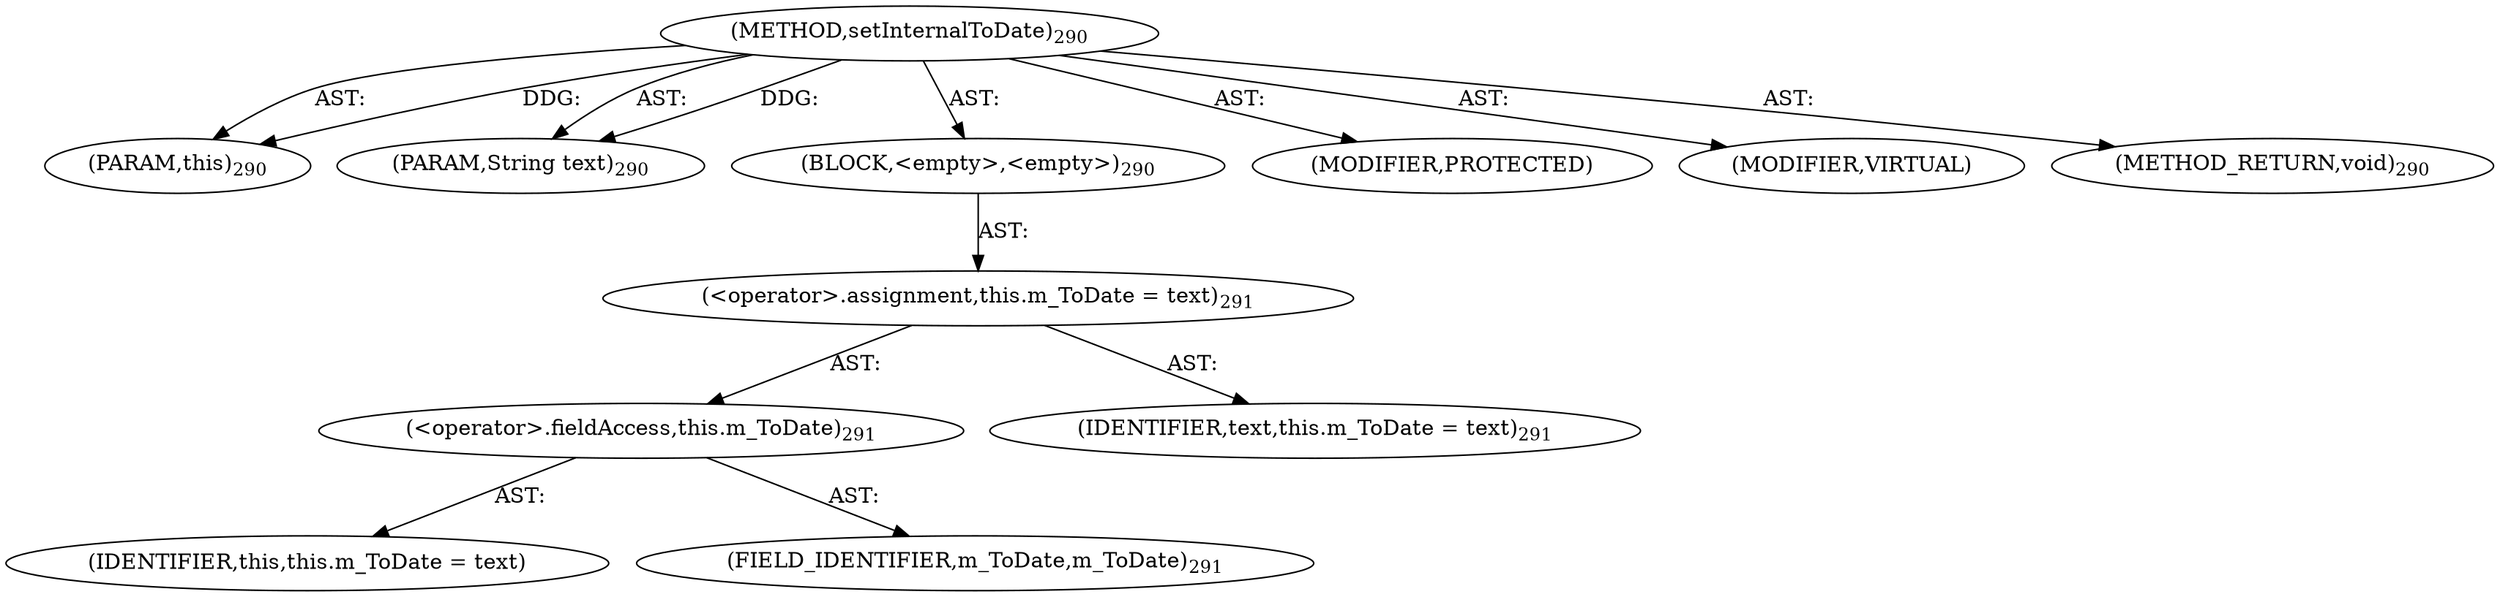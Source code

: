 digraph "setInternalToDate" {  
"111669149717" [label = <(METHOD,setInternalToDate)<SUB>290</SUB>> ]
"115964117040" [label = <(PARAM,this)<SUB>290</SUB>> ]
"115964117041" [label = <(PARAM,String text)<SUB>290</SUB>> ]
"25769803803" [label = <(BLOCK,&lt;empty&gt;,&lt;empty&gt;)<SUB>290</SUB>> ]
"30064771137" [label = <(&lt;operator&gt;.assignment,this.m_ToDate = text)<SUB>291</SUB>> ]
"30064771138" [label = <(&lt;operator&gt;.fieldAccess,this.m_ToDate)<SUB>291</SUB>> ]
"68719476822" [label = <(IDENTIFIER,this,this.m_ToDate = text)> ]
"55834574868" [label = <(FIELD_IDENTIFIER,m_ToDate,m_ToDate)<SUB>291</SUB>> ]
"68719476823" [label = <(IDENTIFIER,text,this.m_ToDate = text)<SUB>291</SUB>> ]
"133143986244" [label = <(MODIFIER,PROTECTED)> ]
"133143986245" [label = <(MODIFIER,VIRTUAL)> ]
"128849018901" [label = <(METHOD_RETURN,void)<SUB>290</SUB>> ]
  "111669149717" -> "115964117040"  [ label = "AST: "] 
  "111669149717" -> "115964117041"  [ label = "AST: "] 
  "111669149717" -> "25769803803"  [ label = "AST: "] 
  "111669149717" -> "133143986244"  [ label = "AST: "] 
  "111669149717" -> "133143986245"  [ label = "AST: "] 
  "111669149717" -> "128849018901"  [ label = "AST: "] 
  "25769803803" -> "30064771137"  [ label = "AST: "] 
  "30064771137" -> "30064771138"  [ label = "AST: "] 
  "30064771137" -> "68719476823"  [ label = "AST: "] 
  "30064771138" -> "68719476822"  [ label = "AST: "] 
  "30064771138" -> "55834574868"  [ label = "AST: "] 
  "111669149717" -> "115964117040"  [ label = "DDG: "] 
  "111669149717" -> "115964117041"  [ label = "DDG: "] 
}
